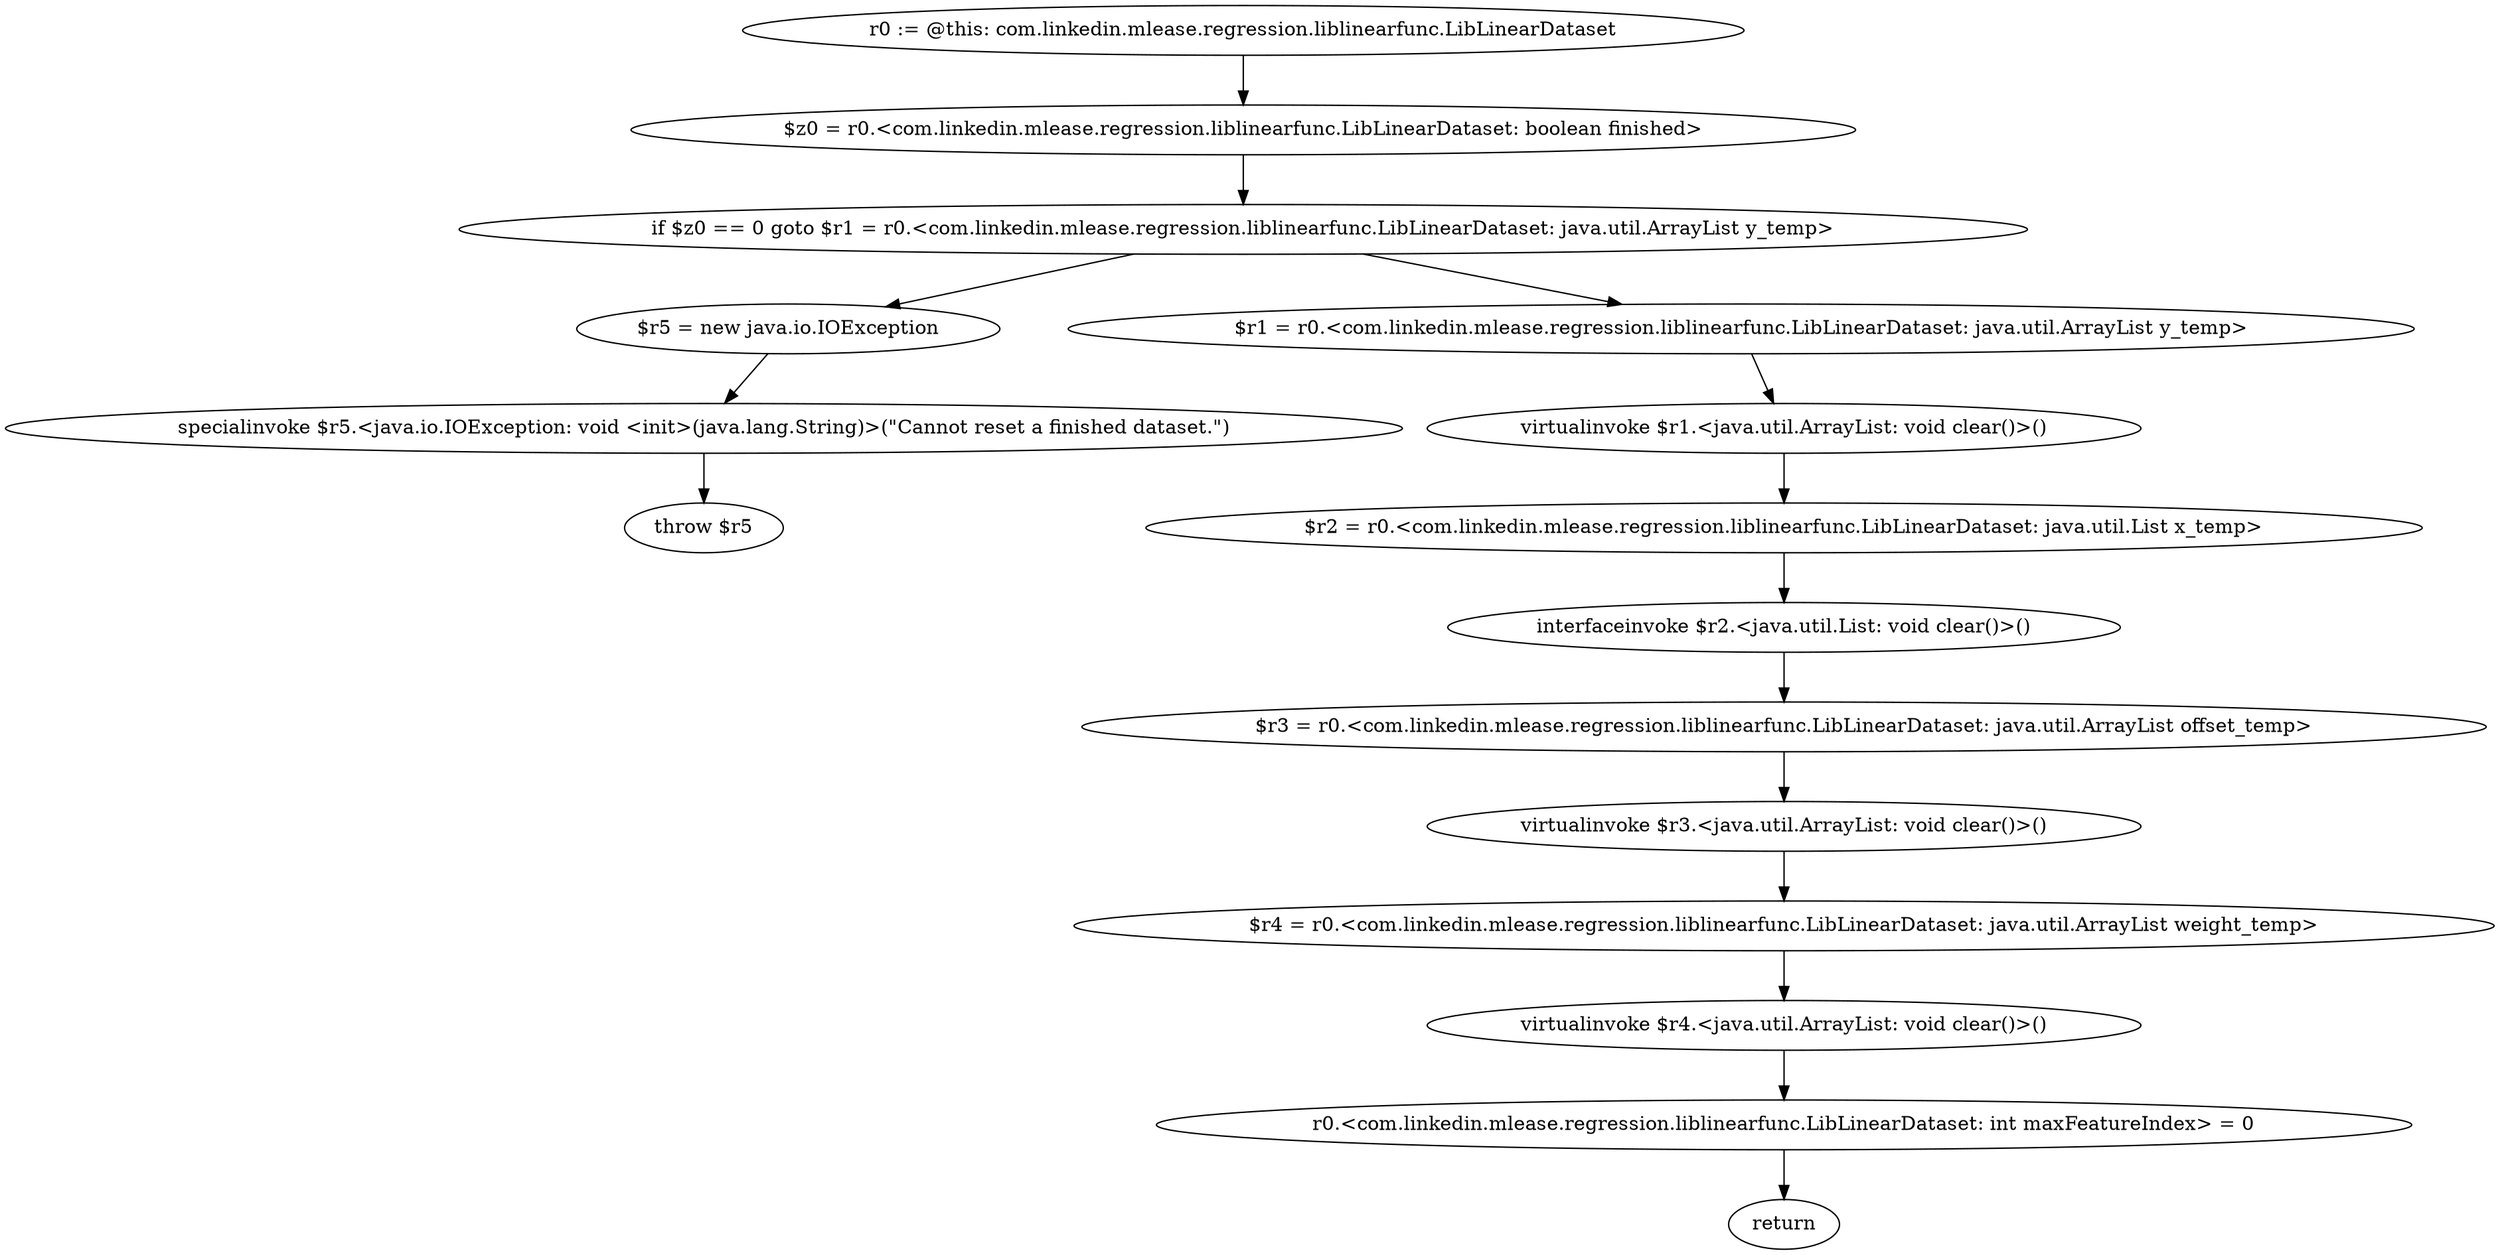 digraph "unitGraph" {
    "r0 := @this: com.linkedin.mlease.regression.liblinearfunc.LibLinearDataset"
    "$z0 = r0.<com.linkedin.mlease.regression.liblinearfunc.LibLinearDataset: boolean finished>"
    "if $z0 == 0 goto $r1 = r0.<com.linkedin.mlease.regression.liblinearfunc.LibLinearDataset: java.util.ArrayList y_temp>"
    "$r5 = new java.io.IOException"
    "specialinvoke $r5.<java.io.IOException: void <init>(java.lang.String)>(\"Cannot reset a finished dataset.\")"
    "throw $r5"
    "$r1 = r0.<com.linkedin.mlease.regression.liblinearfunc.LibLinearDataset: java.util.ArrayList y_temp>"
    "virtualinvoke $r1.<java.util.ArrayList: void clear()>()"
    "$r2 = r0.<com.linkedin.mlease.regression.liblinearfunc.LibLinearDataset: java.util.List x_temp>"
    "interfaceinvoke $r2.<java.util.List: void clear()>()"
    "$r3 = r0.<com.linkedin.mlease.regression.liblinearfunc.LibLinearDataset: java.util.ArrayList offset_temp>"
    "virtualinvoke $r3.<java.util.ArrayList: void clear()>()"
    "$r4 = r0.<com.linkedin.mlease.regression.liblinearfunc.LibLinearDataset: java.util.ArrayList weight_temp>"
    "virtualinvoke $r4.<java.util.ArrayList: void clear()>()"
    "r0.<com.linkedin.mlease.regression.liblinearfunc.LibLinearDataset: int maxFeatureIndex> = 0"
    "return"
    "r0 := @this: com.linkedin.mlease.regression.liblinearfunc.LibLinearDataset"->"$z0 = r0.<com.linkedin.mlease.regression.liblinearfunc.LibLinearDataset: boolean finished>";
    "$z0 = r0.<com.linkedin.mlease.regression.liblinearfunc.LibLinearDataset: boolean finished>"->"if $z0 == 0 goto $r1 = r0.<com.linkedin.mlease.regression.liblinearfunc.LibLinearDataset: java.util.ArrayList y_temp>";
    "if $z0 == 0 goto $r1 = r0.<com.linkedin.mlease.regression.liblinearfunc.LibLinearDataset: java.util.ArrayList y_temp>"->"$r5 = new java.io.IOException";
    "if $z0 == 0 goto $r1 = r0.<com.linkedin.mlease.regression.liblinearfunc.LibLinearDataset: java.util.ArrayList y_temp>"->"$r1 = r0.<com.linkedin.mlease.regression.liblinearfunc.LibLinearDataset: java.util.ArrayList y_temp>";
    "$r5 = new java.io.IOException"->"specialinvoke $r5.<java.io.IOException: void <init>(java.lang.String)>(\"Cannot reset a finished dataset.\")";
    "specialinvoke $r5.<java.io.IOException: void <init>(java.lang.String)>(\"Cannot reset a finished dataset.\")"->"throw $r5";
    "$r1 = r0.<com.linkedin.mlease.regression.liblinearfunc.LibLinearDataset: java.util.ArrayList y_temp>"->"virtualinvoke $r1.<java.util.ArrayList: void clear()>()";
    "virtualinvoke $r1.<java.util.ArrayList: void clear()>()"->"$r2 = r0.<com.linkedin.mlease.regression.liblinearfunc.LibLinearDataset: java.util.List x_temp>";
    "$r2 = r0.<com.linkedin.mlease.regression.liblinearfunc.LibLinearDataset: java.util.List x_temp>"->"interfaceinvoke $r2.<java.util.List: void clear()>()";
    "interfaceinvoke $r2.<java.util.List: void clear()>()"->"$r3 = r0.<com.linkedin.mlease.regression.liblinearfunc.LibLinearDataset: java.util.ArrayList offset_temp>";
    "$r3 = r0.<com.linkedin.mlease.regression.liblinearfunc.LibLinearDataset: java.util.ArrayList offset_temp>"->"virtualinvoke $r3.<java.util.ArrayList: void clear()>()";
    "virtualinvoke $r3.<java.util.ArrayList: void clear()>()"->"$r4 = r0.<com.linkedin.mlease.regression.liblinearfunc.LibLinearDataset: java.util.ArrayList weight_temp>";
    "$r4 = r0.<com.linkedin.mlease.regression.liblinearfunc.LibLinearDataset: java.util.ArrayList weight_temp>"->"virtualinvoke $r4.<java.util.ArrayList: void clear()>()";
    "virtualinvoke $r4.<java.util.ArrayList: void clear()>()"->"r0.<com.linkedin.mlease.regression.liblinearfunc.LibLinearDataset: int maxFeatureIndex> = 0";
    "r0.<com.linkedin.mlease.regression.liblinearfunc.LibLinearDataset: int maxFeatureIndex> = 0"->"return";
}
